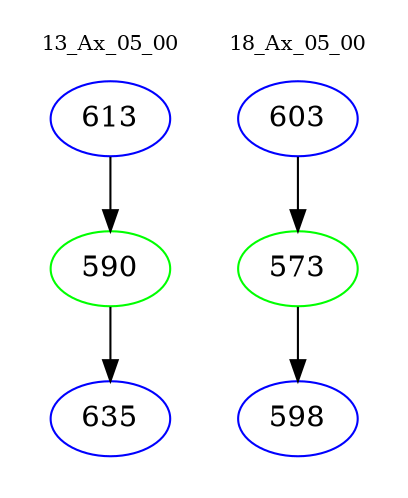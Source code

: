 digraph{
subgraph cluster_0 {
color = white
label = "13_Ax_05_00";
fontsize=10;
T0_613 [label="613", color="blue"]
T0_613 -> T0_590 [color="black"]
T0_590 [label="590", color="green"]
T0_590 -> T0_635 [color="black"]
T0_635 [label="635", color="blue"]
}
subgraph cluster_1 {
color = white
label = "18_Ax_05_00";
fontsize=10;
T1_603 [label="603", color="blue"]
T1_603 -> T1_573 [color="black"]
T1_573 [label="573", color="green"]
T1_573 -> T1_598 [color="black"]
T1_598 [label="598", color="blue"]
}
}
